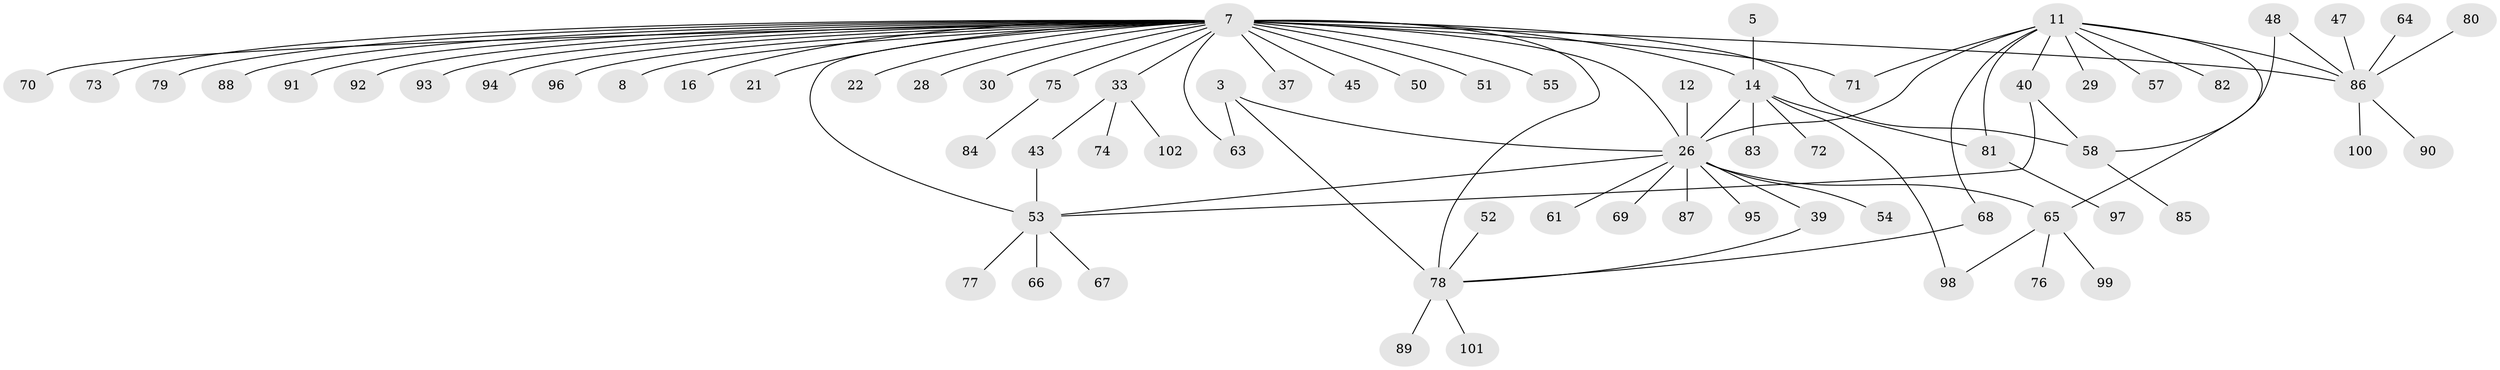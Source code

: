 // original degree distribution, {5: 0.058823529411764705, 14: 0.00980392156862745, 4: 0.058823529411764705, 25: 0.00980392156862745, 1: 0.5, 21: 0.00980392156862745, 2: 0.19607843137254902, 12: 0.00980392156862745, 3: 0.10784313725490197, 6: 0.0392156862745098}
// Generated by graph-tools (version 1.1) at 2025/51/03/04/25 21:51:02]
// undirected, 71 vertices, 85 edges
graph export_dot {
graph [start="1"]
  node [color=gray90,style=filled];
  3;
  5;
  7 [super="+4"];
  8;
  11;
  12;
  14 [super="+1"];
  16;
  21;
  22;
  26 [super="+2"];
  28;
  29;
  30;
  33;
  37;
  39;
  40;
  43;
  45;
  47;
  48;
  50;
  51;
  52;
  53 [super="+49+27"];
  54;
  55 [super="+18"];
  57;
  58 [super="+24+46"];
  61;
  63;
  64;
  65 [super="+6+42"];
  66;
  67;
  68;
  69;
  70;
  71;
  72;
  73;
  74;
  75;
  76;
  77;
  78 [super="+32+56"];
  79 [super="+9"];
  80;
  81 [super="+36"];
  82;
  83 [super="+34"];
  84;
  85;
  86 [super="+41+23+62"];
  87 [super="+60"];
  88 [super="+17"];
  89;
  90;
  91;
  92;
  93;
  94;
  95;
  96 [super="+20"];
  97;
  98;
  99 [super="+44"];
  100;
  101;
  102;
  3 -- 26 [weight=2];
  3 -- 63;
  3 -- 78;
  5 -- 14;
  7 -- 14 [weight=2];
  7 -- 21;
  7 -- 22;
  7 -- 28 [weight=2];
  7 -- 33 [weight=2];
  7 -- 37;
  7 -- 45;
  7 -- 51;
  7 -- 70;
  7 -- 73;
  7 -- 94;
  7 -- 26 [weight=3];
  7 -- 8;
  7 -- 71;
  7 -- 75;
  7 -- 78 [weight=3];
  7 -- 16;
  7 -- 86 [weight=5];
  7 -- 91;
  7 -- 92;
  7 -- 30;
  7 -- 93;
  7 -- 50;
  7 -- 58 [weight=3];
  7 -- 63;
  7 -- 53 [weight=2];
  7 -- 79;
  7 -- 88;
  7 -- 55;
  7 -- 96;
  11 -- 29;
  11 -- 40;
  11 -- 57;
  11 -- 68;
  11 -- 71;
  11 -- 81 [weight=2];
  11 -- 82;
  11 -- 86 [weight=2];
  11 -- 26;
  11 -- 65;
  12 -- 26;
  14 -- 72;
  14 -- 98;
  14 -- 81 [weight=2];
  14 -- 26;
  14 -- 83;
  26 -- 39 [weight=2];
  26 -- 69;
  26 -- 54;
  26 -- 61;
  26 -- 95;
  26 -- 65 [weight=2];
  26 -- 53;
  26 -- 87;
  33 -- 43;
  33 -- 74;
  33 -- 102;
  39 -- 78;
  40 -- 58;
  40 -- 53;
  43 -- 53;
  47 -- 86;
  48 -- 58;
  48 -- 86;
  52 -- 78;
  53 -- 67;
  53 -- 66;
  53 -- 77;
  58 -- 85;
  64 -- 86;
  65 -- 76;
  65 -- 98;
  65 -- 99;
  68 -- 78;
  75 -- 84;
  78 -- 101;
  78 -- 89;
  80 -- 86;
  81 -- 97 [weight=2];
  86 -- 90;
  86 -- 100;
}
